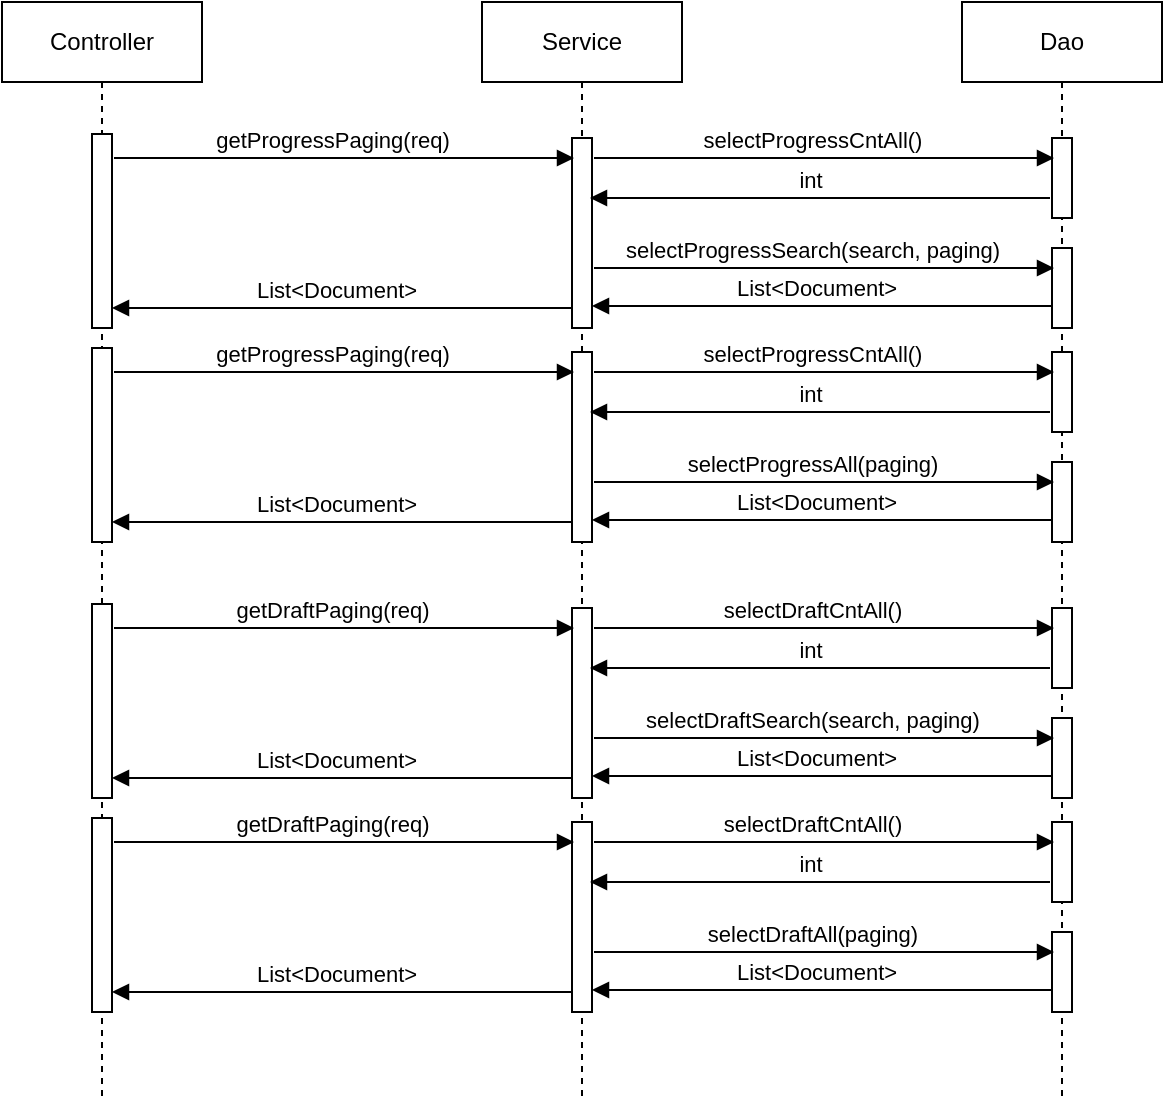 <mxfile version="13.2.6" type="github">
  <diagram id="GmI4eg5Vj9IhphaG-CfB" name="Page-1">
    <mxGraphModel dx="1422" dy="794" grid="1" gridSize="10" guides="1" tooltips="1" connect="1" arrows="1" fold="1" page="1" pageScale="1" pageWidth="827" pageHeight="1169" math="0" shadow="0">
      <root>
        <mxCell id="0" />
        <mxCell id="1" parent="0" />
        <mxCell id="dw9jjnBZyIxeGPxxYRrR-5" value="Controller" style="shape=umlLifeline;perimeter=lifelinePerimeter;whiteSpace=wrap;html=1;container=1;collapsible=0;recursiveResize=0;outlineConnect=0;" parent="1" vertex="1">
          <mxGeometry x="124" y="80" width="100" height="550" as="geometry" />
        </mxCell>
        <mxCell id="dw9jjnBZyIxeGPxxYRrR-6" value="Service" style="shape=umlLifeline;perimeter=lifelinePerimeter;whiteSpace=wrap;html=1;container=1;collapsible=0;recursiveResize=0;outlineConnect=0;" parent="1" vertex="1">
          <mxGeometry x="364" y="80" width="100" height="550" as="geometry" />
        </mxCell>
        <mxCell id="dw9jjnBZyIxeGPxxYRrR-7" value="Dao" style="shape=umlLifeline;perimeter=lifelinePerimeter;whiteSpace=wrap;html=1;container=1;collapsible=0;recursiveResize=0;outlineConnect=0;" parent="1" vertex="1">
          <mxGeometry x="604" y="80" width="100" height="550" as="geometry" />
        </mxCell>
        <mxCell id="V--YnVg1bQpoPxI7jUqb-61" value="" style="html=1;points=[];perimeter=orthogonalPerimeter;" vertex="1" parent="dw9jjnBZyIxeGPxxYRrR-7">
          <mxGeometry x="-435" y="66" width="10" height="97" as="geometry" />
        </mxCell>
        <mxCell id="V--YnVg1bQpoPxI7jUqb-62" value="" style="html=1;points=[];perimeter=orthogonalPerimeter;" vertex="1" parent="dw9jjnBZyIxeGPxxYRrR-7">
          <mxGeometry x="-195" y="68" width="10" height="95" as="geometry" />
        </mxCell>
        <mxCell id="V--YnVg1bQpoPxI7jUqb-63" value="" style="html=1;points=[];perimeter=orthogonalPerimeter;" vertex="1" parent="dw9jjnBZyIxeGPxxYRrR-7">
          <mxGeometry x="45" y="68" width="10" height="40" as="geometry" />
        </mxCell>
        <mxCell id="V--YnVg1bQpoPxI7jUqb-64" value="getProgressPaging(req)" style="html=1;verticalAlign=bottom;endArrow=block;" edge="1" parent="dw9jjnBZyIxeGPxxYRrR-7">
          <mxGeometry x="-0.058" width="80" relative="1" as="geometry">
            <mxPoint x="-424" y="78" as="sourcePoint" />
            <mxPoint x="-194" y="78" as="targetPoint" />
            <mxPoint as="offset" />
          </mxGeometry>
        </mxCell>
        <mxCell id="V--YnVg1bQpoPxI7jUqb-65" value="selectProgressCntAll()" style="html=1;verticalAlign=bottom;endArrow=block;" edge="1" parent="dw9jjnBZyIxeGPxxYRrR-7">
          <mxGeometry x="-0.058" width="80" relative="1" as="geometry">
            <mxPoint x="-184" y="78" as="sourcePoint" />
            <mxPoint x="46" y="78" as="targetPoint" />
            <mxPoint as="offset" />
          </mxGeometry>
        </mxCell>
        <mxCell id="V--YnVg1bQpoPxI7jUqb-66" value="int" style="html=1;verticalAlign=bottom;endArrow=block;" edge="1" parent="dw9jjnBZyIxeGPxxYRrR-7">
          <mxGeometry x="0.043" width="80" relative="1" as="geometry">
            <mxPoint x="44" y="98" as="sourcePoint" />
            <mxPoint x="-186" y="98" as="targetPoint" />
            <mxPoint as="offset" />
          </mxGeometry>
        </mxCell>
        <mxCell id="V--YnVg1bQpoPxI7jUqb-67" value="" style="html=1;points=[];perimeter=orthogonalPerimeter;" vertex="1" parent="dw9jjnBZyIxeGPxxYRrR-7">
          <mxGeometry x="45" y="123" width="10" height="40" as="geometry" />
        </mxCell>
        <mxCell id="V--YnVg1bQpoPxI7jUqb-68" value="selectProgressSearch(search, paging)" style="html=1;verticalAlign=bottom;endArrow=block;" edge="1" parent="dw9jjnBZyIxeGPxxYRrR-7">
          <mxGeometry x="-0.058" width="80" relative="1" as="geometry">
            <mxPoint x="-184" y="133" as="sourcePoint" />
            <mxPoint x="46" y="133" as="targetPoint" />
            <mxPoint as="offset" />
          </mxGeometry>
        </mxCell>
        <mxCell id="V--YnVg1bQpoPxI7jUqb-69" value="List&amp;lt;Document&amp;gt;" style="html=1;verticalAlign=bottom;endArrow=block;" edge="1" parent="dw9jjnBZyIxeGPxxYRrR-7">
          <mxGeometry x="0.026" width="80" relative="1" as="geometry">
            <mxPoint x="45" y="152" as="sourcePoint" />
            <mxPoint x="-185" y="152" as="targetPoint" />
            <mxPoint as="offset" />
          </mxGeometry>
        </mxCell>
        <mxCell id="V--YnVg1bQpoPxI7jUqb-70" value="List&amp;lt;Document&amp;gt;" style="html=1;verticalAlign=bottom;endArrow=block;" edge="1" parent="dw9jjnBZyIxeGPxxYRrR-7">
          <mxGeometry x="0.026" width="80" relative="1" as="geometry">
            <mxPoint x="-195" y="153" as="sourcePoint" />
            <mxPoint x="-425" y="153" as="targetPoint" />
            <mxPoint as="offset" />
          </mxGeometry>
        </mxCell>
        <mxCell id="V--YnVg1bQpoPxI7jUqb-71" value="" style="html=1;points=[];perimeter=orthogonalPerimeter;" vertex="1" parent="dw9jjnBZyIxeGPxxYRrR-7">
          <mxGeometry x="-435" y="173" width="10" height="97" as="geometry" />
        </mxCell>
        <mxCell id="V--YnVg1bQpoPxI7jUqb-72" value="" style="html=1;points=[];perimeter=orthogonalPerimeter;" vertex="1" parent="dw9jjnBZyIxeGPxxYRrR-7">
          <mxGeometry x="-195" y="175" width="10" height="95" as="geometry" />
        </mxCell>
        <mxCell id="V--YnVg1bQpoPxI7jUqb-73" value="" style="html=1;points=[];perimeter=orthogonalPerimeter;" vertex="1" parent="dw9jjnBZyIxeGPxxYRrR-7">
          <mxGeometry x="45" y="175" width="10" height="40" as="geometry" />
        </mxCell>
        <mxCell id="V--YnVg1bQpoPxI7jUqb-74" value="getProgressPaging(req)" style="html=1;verticalAlign=bottom;endArrow=block;" edge="1" parent="dw9jjnBZyIxeGPxxYRrR-7">
          <mxGeometry x="-0.058" width="80" relative="1" as="geometry">
            <mxPoint x="-424" y="185" as="sourcePoint" />
            <mxPoint x="-194" y="185" as="targetPoint" />
            <mxPoint as="offset" />
          </mxGeometry>
        </mxCell>
        <mxCell id="V--YnVg1bQpoPxI7jUqb-75" value="selectProgressCntAll()" style="html=1;verticalAlign=bottom;endArrow=block;" edge="1" parent="dw9jjnBZyIxeGPxxYRrR-7">
          <mxGeometry x="-0.058" width="80" relative="1" as="geometry">
            <mxPoint x="-184" y="185" as="sourcePoint" />
            <mxPoint x="46" y="185" as="targetPoint" />
            <mxPoint as="offset" />
          </mxGeometry>
        </mxCell>
        <mxCell id="V--YnVg1bQpoPxI7jUqb-76" value="int" style="html=1;verticalAlign=bottom;endArrow=block;" edge="1" parent="dw9jjnBZyIxeGPxxYRrR-7">
          <mxGeometry x="0.043" width="80" relative="1" as="geometry">
            <mxPoint x="44" y="205" as="sourcePoint" />
            <mxPoint x="-186" y="205" as="targetPoint" />
            <mxPoint as="offset" />
          </mxGeometry>
        </mxCell>
        <mxCell id="V--YnVg1bQpoPxI7jUqb-77" value="" style="html=1;points=[];perimeter=orthogonalPerimeter;" vertex="1" parent="dw9jjnBZyIxeGPxxYRrR-7">
          <mxGeometry x="45" y="230" width="10" height="40" as="geometry" />
        </mxCell>
        <mxCell id="V--YnVg1bQpoPxI7jUqb-78" value="selectProgressAll(paging)" style="html=1;verticalAlign=bottom;endArrow=block;" edge="1" parent="dw9jjnBZyIxeGPxxYRrR-7">
          <mxGeometry x="-0.058" width="80" relative="1" as="geometry">
            <mxPoint x="-184" y="240" as="sourcePoint" />
            <mxPoint x="46" y="240" as="targetPoint" />
            <mxPoint as="offset" />
          </mxGeometry>
        </mxCell>
        <mxCell id="V--YnVg1bQpoPxI7jUqb-79" value="List&amp;lt;Document&amp;gt;" style="html=1;verticalAlign=bottom;endArrow=block;" edge="1" parent="dw9jjnBZyIxeGPxxYRrR-7">
          <mxGeometry x="0.026" width="80" relative="1" as="geometry">
            <mxPoint x="45" y="259" as="sourcePoint" />
            <mxPoint x="-185" y="259" as="targetPoint" />
            <mxPoint as="offset" />
          </mxGeometry>
        </mxCell>
        <mxCell id="V--YnVg1bQpoPxI7jUqb-80" value="List&amp;lt;Document&amp;gt;" style="html=1;verticalAlign=bottom;endArrow=block;" edge="1" parent="dw9jjnBZyIxeGPxxYRrR-7">
          <mxGeometry x="0.026" width="80" relative="1" as="geometry">
            <mxPoint x="-195" y="260" as="sourcePoint" />
            <mxPoint x="-425" y="260" as="targetPoint" />
            <mxPoint as="offset" />
          </mxGeometry>
        </mxCell>
        <mxCell id="AzmRYx8aAY5YrTBjNprB-73" value="" style="html=1;points=[];perimeter=orthogonalPerimeter;" parent="1" vertex="1">
          <mxGeometry x="169" y="381" width="10" height="97" as="geometry" />
        </mxCell>
        <mxCell id="AzmRYx8aAY5YrTBjNprB-74" value="" style="html=1;points=[];perimeter=orthogonalPerimeter;" parent="1" vertex="1">
          <mxGeometry x="409" y="383" width="10" height="95" as="geometry" />
        </mxCell>
        <mxCell id="AzmRYx8aAY5YrTBjNprB-75" value="" style="html=1;points=[];perimeter=orthogonalPerimeter;" parent="1" vertex="1">
          <mxGeometry x="649" y="383" width="10" height="40" as="geometry" />
        </mxCell>
        <mxCell id="AzmRYx8aAY5YrTBjNprB-76" value="getDraftPaging(req)" style="html=1;verticalAlign=bottom;endArrow=block;" parent="1" edge="1">
          <mxGeometry x="-0.058" width="80" relative="1" as="geometry">
            <mxPoint x="180" y="393" as="sourcePoint" />
            <mxPoint x="410" y="393" as="targetPoint" />
            <mxPoint as="offset" />
          </mxGeometry>
        </mxCell>
        <mxCell id="AzmRYx8aAY5YrTBjNprB-77" value="selectDraftCntAll()" style="html=1;verticalAlign=bottom;endArrow=block;" parent="1" edge="1">
          <mxGeometry x="-0.058" width="80" relative="1" as="geometry">
            <mxPoint x="420" y="393" as="sourcePoint" />
            <mxPoint x="650" y="393" as="targetPoint" />
            <mxPoint as="offset" />
          </mxGeometry>
        </mxCell>
        <mxCell id="AzmRYx8aAY5YrTBjNprB-78" value="int" style="html=1;verticalAlign=bottom;endArrow=block;" parent="1" edge="1">
          <mxGeometry x="0.043" width="80" relative="1" as="geometry">
            <mxPoint x="648" y="413" as="sourcePoint" />
            <mxPoint x="418" y="413" as="targetPoint" />
            <mxPoint as="offset" />
          </mxGeometry>
        </mxCell>
        <mxCell id="AzmRYx8aAY5YrTBjNprB-79" value="" style="html=1;points=[];perimeter=orthogonalPerimeter;" parent="1" vertex="1">
          <mxGeometry x="649" y="438" width="10" height="40" as="geometry" />
        </mxCell>
        <mxCell id="AzmRYx8aAY5YrTBjNprB-80" value="selectDraftSearch(search, paging)" style="html=1;verticalAlign=bottom;endArrow=block;" parent="1" edge="1">
          <mxGeometry x="-0.058" width="80" relative="1" as="geometry">
            <mxPoint x="420" y="448" as="sourcePoint" />
            <mxPoint x="650" y="448" as="targetPoint" />
            <mxPoint as="offset" />
          </mxGeometry>
        </mxCell>
        <mxCell id="AzmRYx8aAY5YrTBjNprB-81" value="List&amp;lt;Document&amp;gt;" style="html=1;verticalAlign=bottom;endArrow=block;" parent="1" edge="1">
          <mxGeometry x="0.026" width="80" relative="1" as="geometry">
            <mxPoint x="649" y="467" as="sourcePoint" />
            <mxPoint x="419" y="467" as="targetPoint" />
            <mxPoint as="offset" />
          </mxGeometry>
        </mxCell>
        <mxCell id="AzmRYx8aAY5YrTBjNprB-82" value="List&amp;lt;Document&amp;gt;" style="html=1;verticalAlign=bottom;endArrow=block;" parent="1" edge="1">
          <mxGeometry x="0.026" width="80" relative="1" as="geometry">
            <mxPoint x="409" y="468" as="sourcePoint" />
            <mxPoint x="179" y="468" as="targetPoint" />
            <mxPoint as="offset" />
          </mxGeometry>
        </mxCell>
        <mxCell id="AzmRYx8aAY5YrTBjNprB-83" value="" style="html=1;points=[];perimeter=orthogonalPerimeter;" parent="1" vertex="1">
          <mxGeometry x="169" y="488" width="10" height="97" as="geometry" />
        </mxCell>
        <mxCell id="AzmRYx8aAY5YrTBjNprB-84" value="" style="html=1;points=[];perimeter=orthogonalPerimeter;" parent="1" vertex="1">
          <mxGeometry x="409" y="490" width="10" height="95" as="geometry" />
        </mxCell>
        <mxCell id="AzmRYx8aAY5YrTBjNprB-85" value="" style="html=1;points=[];perimeter=orthogonalPerimeter;" parent="1" vertex="1">
          <mxGeometry x="649" y="490" width="10" height="40" as="geometry" />
        </mxCell>
        <mxCell id="AzmRYx8aAY5YrTBjNprB-86" value="getDraftPaging(req)" style="html=1;verticalAlign=bottom;endArrow=block;" parent="1" edge="1">
          <mxGeometry x="-0.058" width="80" relative="1" as="geometry">
            <mxPoint x="180" y="500" as="sourcePoint" />
            <mxPoint x="410" y="500" as="targetPoint" />
            <mxPoint as="offset" />
          </mxGeometry>
        </mxCell>
        <mxCell id="AzmRYx8aAY5YrTBjNprB-87" value="selectDraftCntAll()" style="html=1;verticalAlign=bottom;endArrow=block;" parent="1" edge="1">
          <mxGeometry x="-0.058" width="80" relative="1" as="geometry">
            <mxPoint x="420" y="500" as="sourcePoint" />
            <mxPoint x="650" y="500" as="targetPoint" />
            <mxPoint as="offset" />
          </mxGeometry>
        </mxCell>
        <mxCell id="AzmRYx8aAY5YrTBjNprB-88" value="int" style="html=1;verticalAlign=bottom;endArrow=block;" parent="1" edge="1">
          <mxGeometry x="0.043" width="80" relative="1" as="geometry">
            <mxPoint x="648" y="520" as="sourcePoint" />
            <mxPoint x="418" y="520" as="targetPoint" />
            <mxPoint as="offset" />
          </mxGeometry>
        </mxCell>
        <mxCell id="AzmRYx8aAY5YrTBjNprB-89" value="" style="html=1;points=[];perimeter=orthogonalPerimeter;" parent="1" vertex="1">
          <mxGeometry x="649" y="545" width="10" height="40" as="geometry" />
        </mxCell>
        <mxCell id="AzmRYx8aAY5YrTBjNprB-90" value="selectDraftAll(paging)" style="html=1;verticalAlign=bottom;endArrow=block;" parent="1" edge="1">
          <mxGeometry x="-0.058" width="80" relative="1" as="geometry">
            <mxPoint x="420" y="555" as="sourcePoint" />
            <mxPoint x="650" y="555" as="targetPoint" />
            <mxPoint as="offset" />
          </mxGeometry>
        </mxCell>
        <mxCell id="AzmRYx8aAY5YrTBjNprB-91" value="List&amp;lt;Document&amp;gt;" style="html=1;verticalAlign=bottom;endArrow=block;" parent="1" edge="1">
          <mxGeometry x="0.026" width="80" relative="1" as="geometry">
            <mxPoint x="649" y="574" as="sourcePoint" />
            <mxPoint x="419" y="574" as="targetPoint" />
            <mxPoint as="offset" />
          </mxGeometry>
        </mxCell>
        <mxCell id="AzmRYx8aAY5YrTBjNprB-92" value="List&amp;lt;Document&amp;gt;" style="html=1;verticalAlign=bottom;endArrow=block;" parent="1" edge="1">
          <mxGeometry x="0.026" width="80" relative="1" as="geometry">
            <mxPoint x="409" y="575" as="sourcePoint" />
            <mxPoint x="179" y="575" as="targetPoint" />
            <mxPoint as="offset" />
          </mxGeometry>
        </mxCell>
      </root>
    </mxGraphModel>
  </diagram>
</mxfile>
